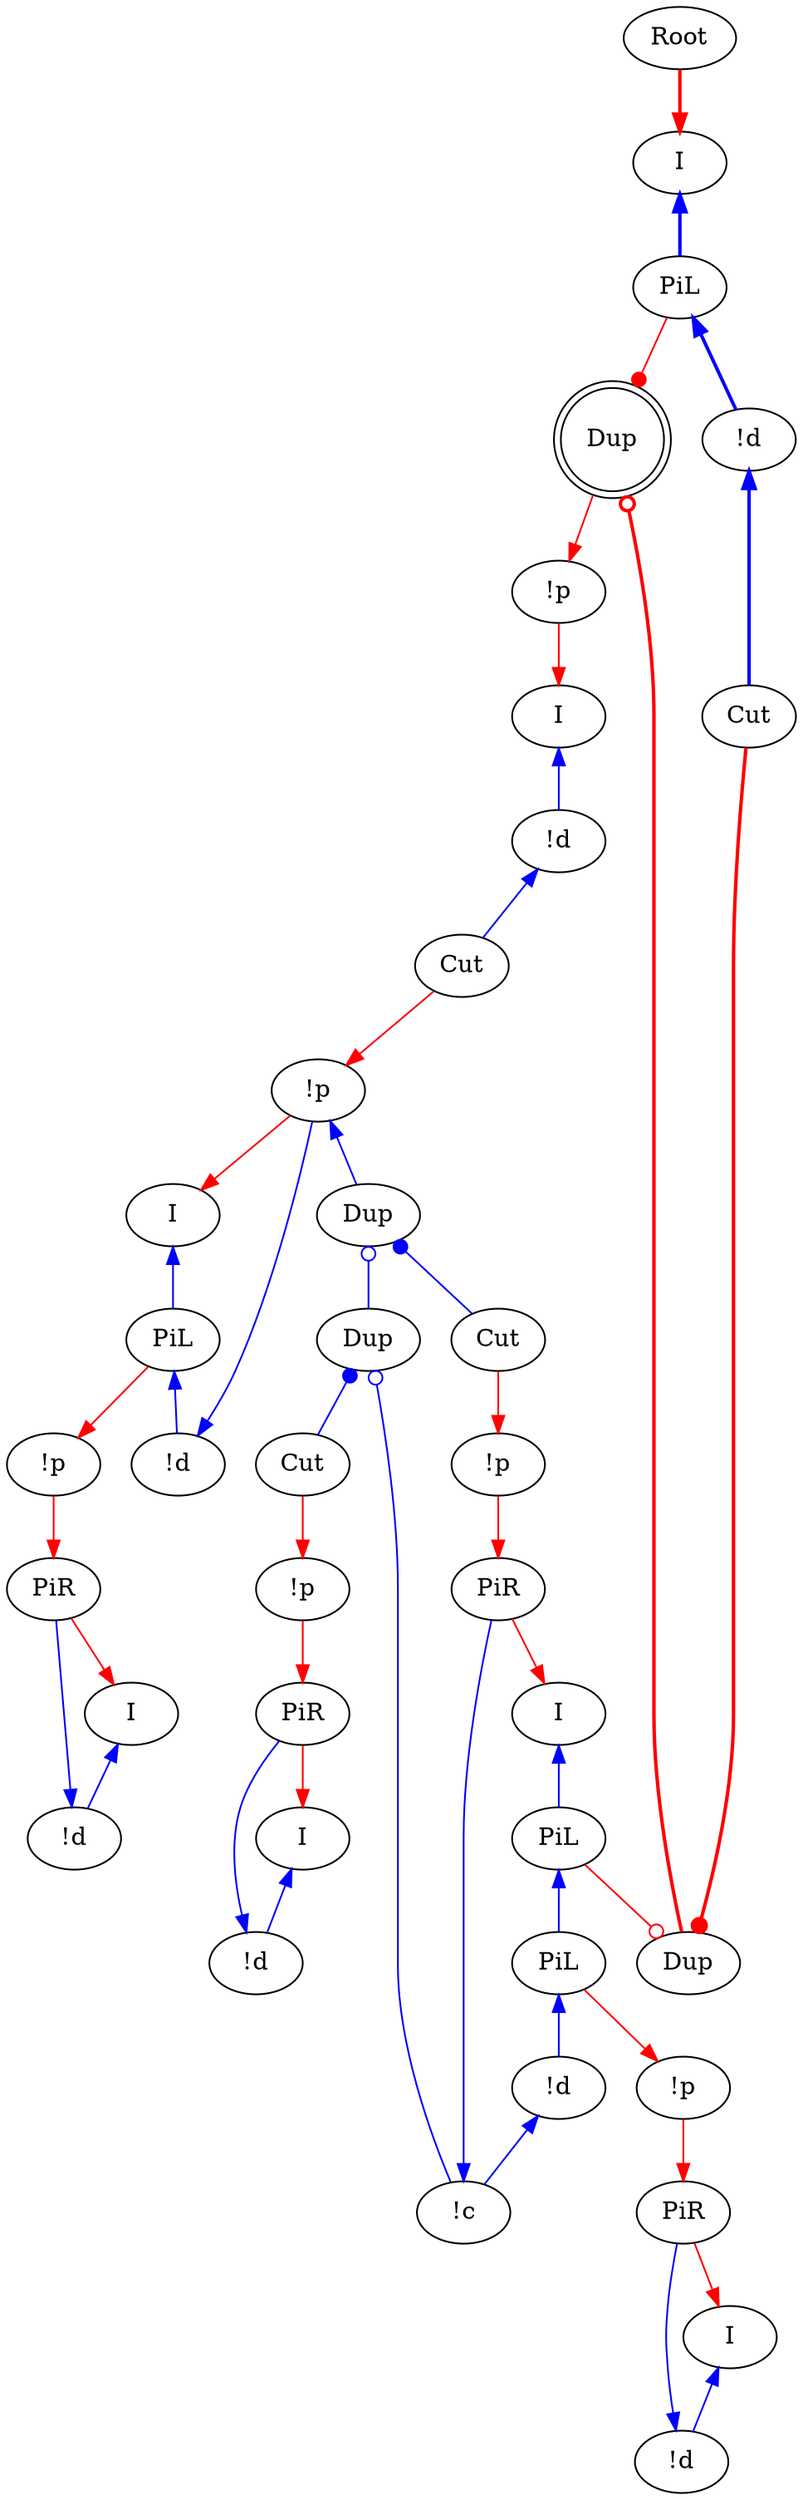 digraph {
"Root0" [label="Root"]
"I0" [label="I"]
"!d0" [label="!d"]
"!p0" [label="!p"]
"!d1" [label="!d"]
"PiL0" [label="PiL"]
"I1" [label="I"]
"I2" [label="I"]
"!p1" [label="!p"]
"Cut0" [label="Cut"]
"PiR0" [label="PiR"]
"!c0" [label="!c"]
"!d2" [label="!d"]
"PiL1" [label="PiL"]
"PiL2" [label="PiL"]
"I3" [label="I"]
"!p2" [label="!p"]
"!p3" [label="!p"]
"Cut1" [label="Cut"]
"PiR1" [label="PiR"]
"PiR2" [label="PiR"]
"!d3" [label="!d"]
"I4" [label="I"]
"Dup1_0" [label="Dup"]
"Dup1_1" [label="Dup",shape=doublecircle]
"!d4" [label="!d"]
"I5" [label="I"]
"!p4" [label="!p"]
"PiR3" [label="PiR"]
"Cut2" [label="Cut"]
"!d5" [label="!d"]
"!d6" [label="!d"]
"I6" [label="I"]
"Dup3_0" [label="Dup"]
"Dup3_1" [label="Dup"]
"PiL3" [label="PiL"]
"Cut3" [label="Cut"]
"!p5" [label="!p"]
"!p0" -> "I1"[color=red,tooltip="e11"]
"!d1" -> "!p0"[color=blue,tooltip="e13",dir=back]
"!p0" -> "Dup1_0"[color=blue,tooltip="e15",dir=back]
"PiL0" -> "!d1"[color=blue,tooltip="e17",dir=back]
"I1" -> "PiL0"[color=blue,tooltip="e19",dir=back]
"PiL0" -> "!p2"[color=red,tooltip="e21"]
"Dup1_0" -> "Cut0"[color=blue,tooltip="e23",arrowtail=dot,dir=back]
"Dup1_0" -> "Dup3_0"[color=blue,tooltip="e25",arrowtail=odot,dir=back]
"I2" -> "PiL3"[color=blue,tooltip="e32",penwidth=2,dir=back]
"PiL3" -> "Dup1_1"[color=red,tooltip="e34",arrowhead=dot]
"Dup3_1" -> "Dup1_1"[color=red,tooltip="e35",arrowhead=odot,penwidth=2]
"Cut0" -> "!p1"[color=red,tooltip="e37"]
"!p1" -> "PiR0"[color=red,tooltip="e39"]
"!c0" -> "PiR0"[color=blue,tooltip="e41",dir=back]
"PiR0" -> "I3"[color=red,tooltip="e43"]
"Dup3_0" -> "Cut1"[color=blue,tooltip="e45",arrowtail=dot,dir=back]
"!d2" -> "!c0"[color=blue,tooltip="e46",dir=back]
"Dup3_0" -> "!c0"[color=blue,tooltip="e47",arrowtail=odot,dir=back]
"PiL1" -> "!d2"[color=blue,tooltip="e49",dir=back]
"PiL2" -> "PiL1"[color=blue,tooltip="e51",dir=back]
"PiL1" -> "!p4"[color=red,tooltip="e53"]
"I3" -> "PiL2"[color=blue,tooltip="e55",dir=back]
"Cut2" -> "Dup3_1"[color=red,tooltip="e56",arrowhead=dot,penwidth=2]
"PiL2" -> "Dup3_1"[color=red,tooltip="e57",arrowhead=odot]
"!p2" -> "PiR1"[color=red,tooltip="e59"]
"Cut1" -> "!p3"[color=red,tooltip="e63"]
"!p3" -> "PiR2"[color=red,tooltip="e65"]
"!d3" -> "PiR1"[color=blue,tooltip="e67",dir=back]
"PiR1" -> "I4"[color=red,tooltip="e69"]
"!d4" -> "PiR2"[color=blue,tooltip="e75",dir=back]
"PiR2" -> "I5"[color=red,tooltip="e77"]
"I4" -> "!d3"[color=blue,tooltip="e79",dir=back]
"I5" -> "!d4"[color=blue,tooltip="e83",dir=back]
"!p4" -> "PiR3"[color=red,tooltip="e85"]
"!d5" -> "Cut2"[color=blue,tooltip="e86",penwidth=2,dir=back]
"!d6" -> "PiR3"[color=blue,tooltip="e87",dir=back]
"PiR3" -> "I6"[color=red,tooltip="e89"]
"Cut3" -> "!p0"[color=red,tooltip="e9"]
"PiL3" -> "!d5"[color=blue,tooltip="e90",penwidth=2,dir=back]
"I6" -> "!d6"[color=blue,tooltip="e91",dir=back]
"Root0" -> "I2"[color=red,tooltip="rettop",penwidth=2]
"!d0" -> "Cut3"[color=blue,tooltip="yj",dir=back]
"I0" -> "!d0"[color=blue,tooltip="yl2",dir=back]
"!p5" -> "I0"[color=red,tooltip="yli"]
"Dup1_1" -> "!p5"[color=red,tooltip="ylp"]
}
